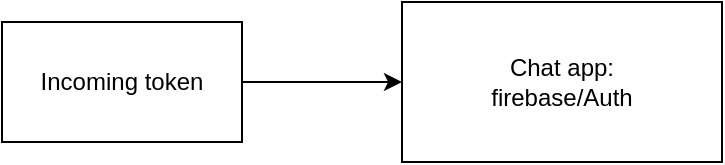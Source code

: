 <mxfile version="24.0.7" type="github">
  <diagram name="Page-1" id="u_DC-2LbKOSmIZjF_Yv-">
    <mxGraphModel dx="1050" dy="558" grid="1" gridSize="10" guides="1" tooltips="1" connect="1" arrows="1" fold="1" page="1" pageScale="1" pageWidth="850" pageHeight="1100" math="0" shadow="0">
      <root>
        <mxCell id="0" />
        <mxCell id="1" parent="0" />
        <mxCell id="FxtF5fFsgEnlyhEd9Eye-1" value="Chat app:&lt;br&gt;firebase/Auth" style="rounded=0;whiteSpace=wrap;html=1;" vertex="1" parent="1">
          <mxGeometry x="240" y="160" width="160" height="80" as="geometry" />
        </mxCell>
        <mxCell id="FxtF5fFsgEnlyhEd9Eye-3" style="edgeStyle=orthogonalEdgeStyle;rounded=0;orthogonalLoop=1;jettySize=auto;html=1;" edge="1" parent="1" source="FxtF5fFsgEnlyhEd9Eye-2" target="FxtF5fFsgEnlyhEd9Eye-1">
          <mxGeometry relative="1" as="geometry" />
        </mxCell>
        <mxCell id="FxtF5fFsgEnlyhEd9Eye-2" value="Incoming token" style="rounded=0;whiteSpace=wrap;html=1;" vertex="1" parent="1">
          <mxGeometry x="40" y="170" width="120" height="60" as="geometry" />
        </mxCell>
      </root>
    </mxGraphModel>
  </diagram>
</mxfile>
